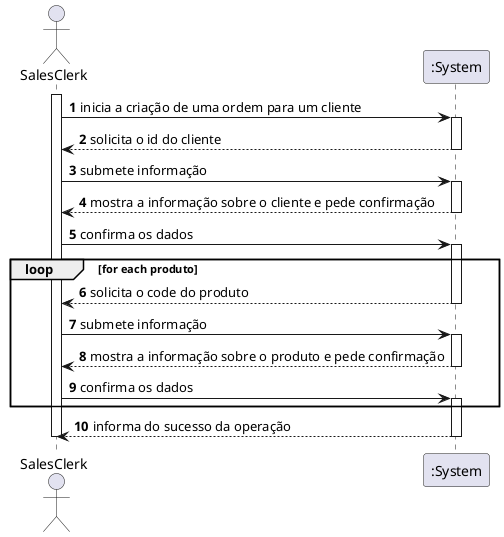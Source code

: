 @startuml
autonumber
actor "SalesClerk" as SC

activate SC
SC -> ":System" : inicia a criação de uma ordem para um cliente
activate ":System"
":System" --> SC : solicita o id do cliente
deactivate ":System"
SC -> ":System" : submete informação
activate ":System"
":System" --> SC : mostra a informação sobre o cliente e pede confirmação
deactivate ":System"
SC -> ":System" : confirma os dados
activate ":System"

loop for each produto
":System" --> SC : solicita o code do produto
deactivate ":System"
SC -> ":System" : submete informação
activate ":System"
":System" --> SC : mostra a informação sobre o produto e pede confirmação
deactivate ":System"
SC -> ":System" : confirma os dados
activate ":System"
end

":System" --> SC : informa do sucesso da operação
deactivate ":System"

deactivate SC

@enduml

